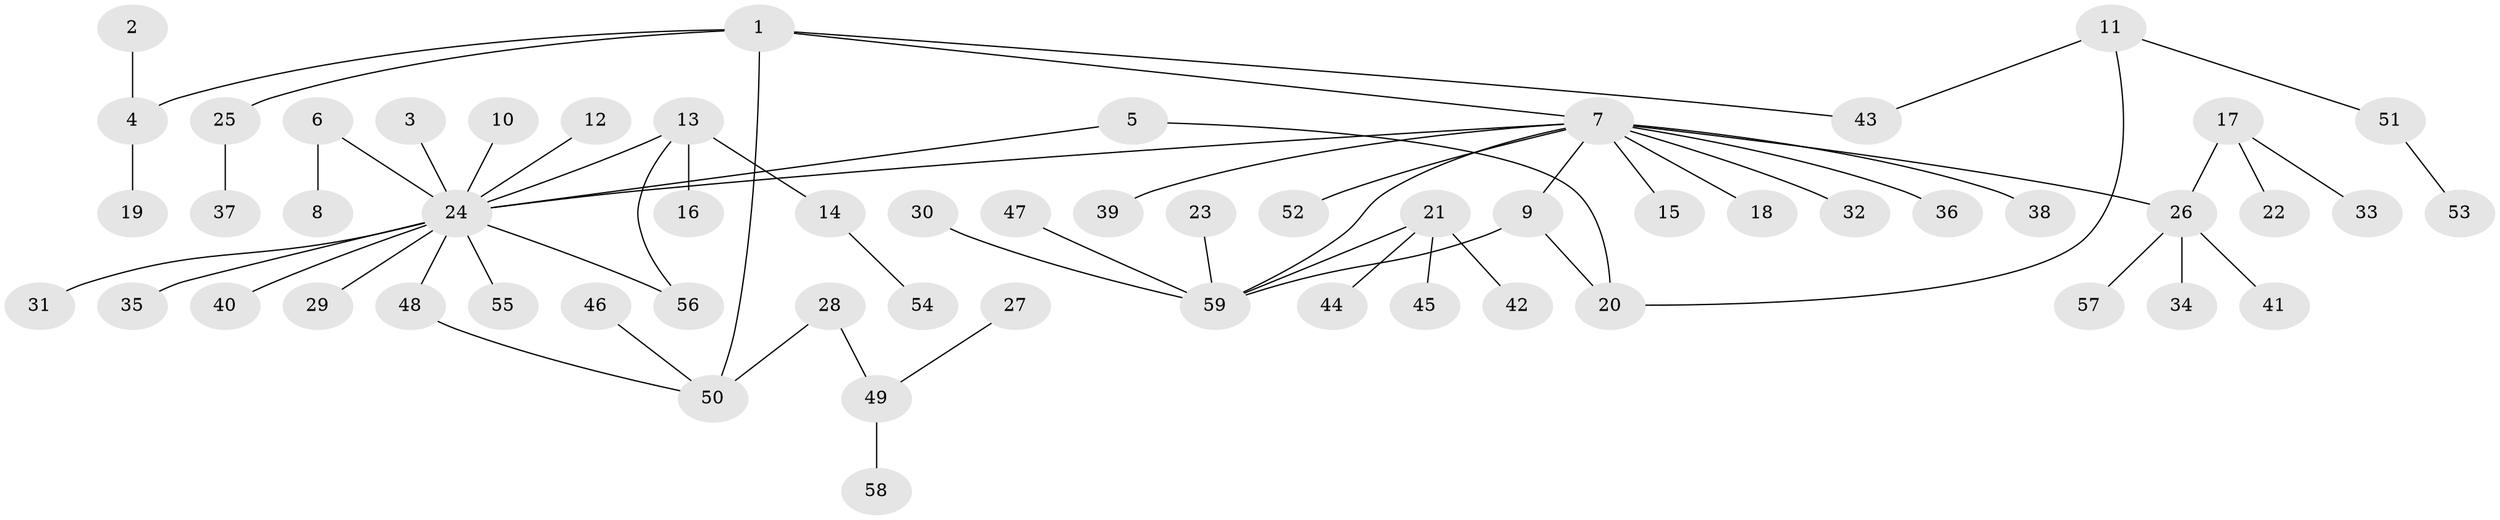 // original degree distribution, {4: 0.04081632653061224, 5: 0.04081632653061224, 15: 0.01020408163265306, 2: 0.09183673469387756, 16: 0.01020408163265306, 3: 0.1326530612244898, 1: 0.6428571428571429, 6: 0.01020408163265306, 7: 0.01020408163265306, 8: 0.01020408163265306}
// Generated by graph-tools (version 1.1) at 2025/36/03/04/25 23:36:51]
// undirected, 59 vertices, 63 edges
graph export_dot {
  node [color=gray90,style=filled];
  1;
  2;
  3;
  4;
  5;
  6;
  7;
  8;
  9;
  10;
  11;
  12;
  13;
  14;
  15;
  16;
  17;
  18;
  19;
  20;
  21;
  22;
  23;
  24;
  25;
  26;
  27;
  28;
  29;
  30;
  31;
  32;
  33;
  34;
  35;
  36;
  37;
  38;
  39;
  40;
  41;
  42;
  43;
  44;
  45;
  46;
  47;
  48;
  49;
  50;
  51;
  52;
  53;
  54;
  55;
  56;
  57;
  58;
  59;
  1 -- 4 [weight=1.0];
  1 -- 7 [weight=1.0];
  1 -- 25 [weight=1.0];
  1 -- 43 [weight=1.0];
  1 -- 50 [weight=1.0];
  2 -- 4 [weight=1.0];
  3 -- 24 [weight=1.0];
  4 -- 19 [weight=1.0];
  5 -- 20 [weight=1.0];
  5 -- 24 [weight=1.0];
  6 -- 8 [weight=1.0];
  6 -- 24 [weight=1.0];
  7 -- 9 [weight=1.0];
  7 -- 15 [weight=1.0];
  7 -- 18 [weight=1.0];
  7 -- 24 [weight=1.0];
  7 -- 26 [weight=1.0];
  7 -- 32 [weight=1.0];
  7 -- 36 [weight=1.0];
  7 -- 38 [weight=1.0];
  7 -- 39 [weight=1.0];
  7 -- 52 [weight=1.0];
  7 -- 59 [weight=1.0];
  9 -- 20 [weight=1.0];
  9 -- 59 [weight=1.0];
  10 -- 24 [weight=1.0];
  11 -- 20 [weight=1.0];
  11 -- 43 [weight=1.0];
  11 -- 51 [weight=1.0];
  12 -- 24 [weight=1.0];
  13 -- 14 [weight=1.0];
  13 -- 16 [weight=1.0];
  13 -- 24 [weight=1.0];
  13 -- 56 [weight=1.0];
  14 -- 54 [weight=1.0];
  17 -- 22 [weight=1.0];
  17 -- 26 [weight=2.0];
  17 -- 33 [weight=1.0];
  21 -- 42 [weight=1.0];
  21 -- 44 [weight=1.0];
  21 -- 45 [weight=1.0];
  21 -- 59 [weight=1.0];
  23 -- 59 [weight=1.0];
  24 -- 29 [weight=1.0];
  24 -- 31 [weight=1.0];
  24 -- 35 [weight=1.0];
  24 -- 40 [weight=1.0];
  24 -- 48 [weight=1.0];
  24 -- 55 [weight=1.0];
  24 -- 56 [weight=1.0];
  25 -- 37 [weight=1.0];
  26 -- 34 [weight=1.0];
  26 -- 41 [weight=1.0];
  26 -- 57 [weight=1.0];
  27 -- 49 [weight=1.0];
  28 -- 49 [weight=1.0];
  28 -- 50 [weight=1.0];
  30 -- 59 [weight=1.0];
  46 -- 50 [weight=1.0];
  47 -- 59 [weight=1.0];
  48 -- 50 [weight=1.0];
  49 -- 58 [weight=1.0];
  51 -- 53 [weight=1.0];
}

